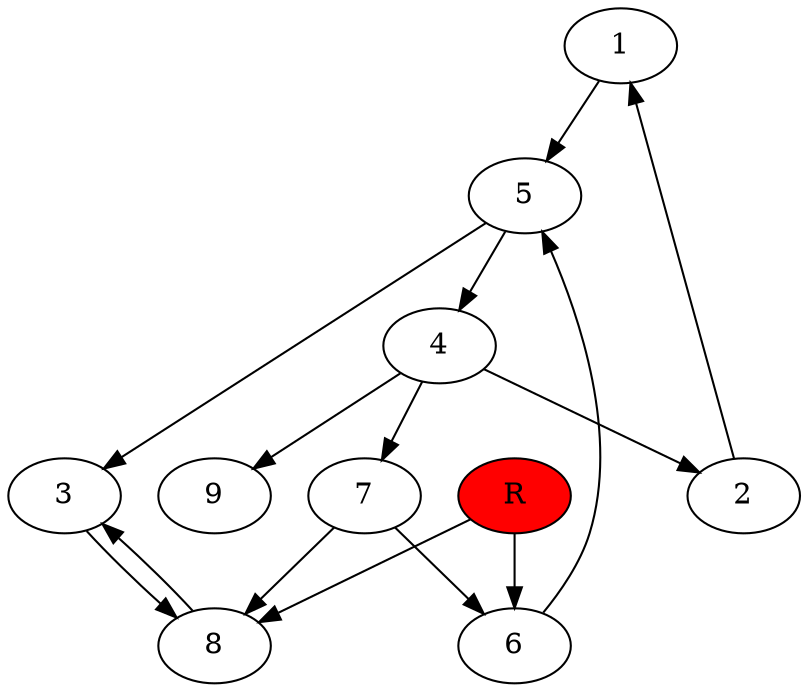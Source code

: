 digraph prb40013 {
	1
	2
	3
	4
	5
	6
	7
	8
	R [fillcolor="#ff0000" style=filled]
	1 -> 5
	2 -> 1
	3 -> 8
	4 -> 2
	4 -> 7
	4 -> 9
	5 -> 3
	5 -> 4
	6 -> 5
	7 -> 6
	7 -> 8
	8 -> 3
	R -> 6
	R -> 8
}
